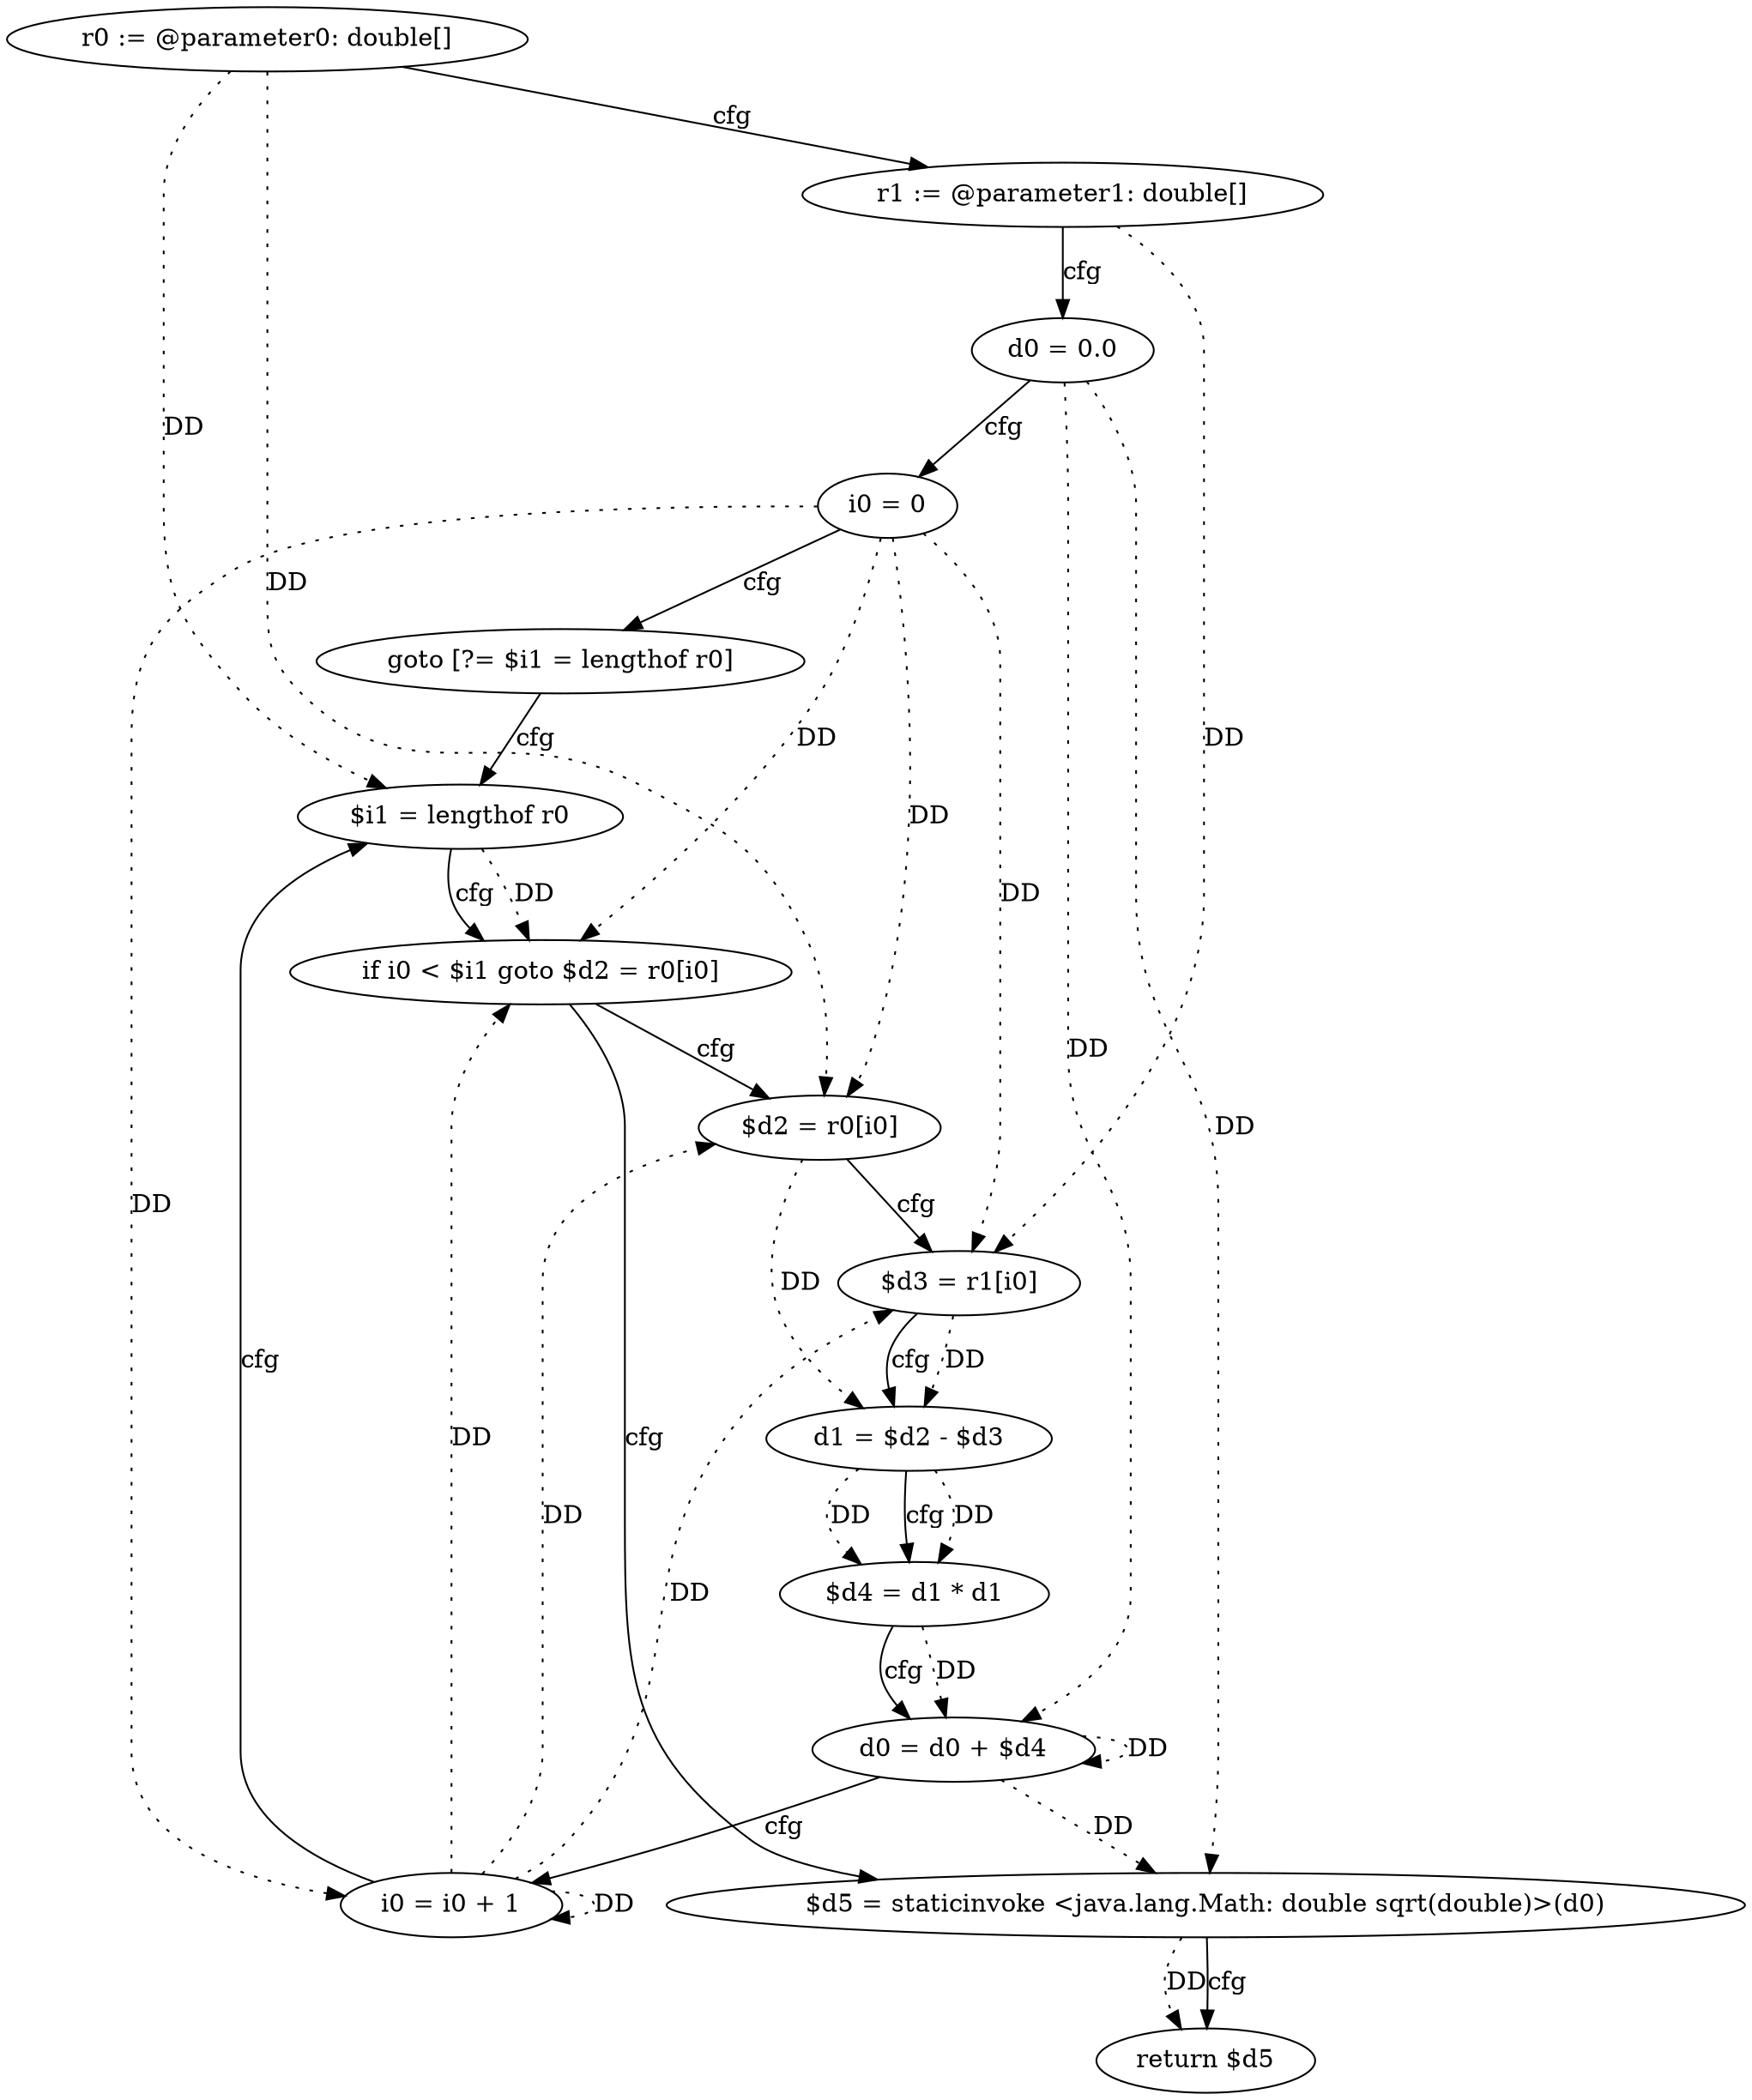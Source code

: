 digraph "distance" {
    "0" [label="r0 := @parameter0: double[]",];
    "1" [label="r1 := @parameter1: double[]",];
    "2" [label="d0 = 0.0",];
    "3" [label="i0 = 0",];
    "4" [label="goto [?= $i1 = lengthof r0]",];
    "5" [label="$d2 = r0[i0]",];
    "6" [label="$d3 = r1[i0]",];
    "7" [label="d1 = $d2 - $d3",];
    "8" [label="$d4 = d1 * d1",];
    "9" [label="d0 = d0 + $d4",];
    "10" [label="i0 = i0 + 1",];
    "11" [label="$i1 = lengthof r0",];
    "12" [label="if i0 < $i1 goto $d2 = r0[i0]",];
    "13" [label="$d5 = staticinvoke <java.lang.Math: double sqrt(double)>(d0)",];
    "14" [label="return $d5",];
    "0"->"5" [label="DD",style=dotted,];
    "0"->"11" [label="DD",style=dotted,];
    "1"->"6" [label="DD",style=dotted,];
    "2"->"9" [label="DD",style=dotted,];
    "2"->"13" [label="DD",style=dotted,];
    "3"->"5" [label="DD",style=dotted,];
    "3"->"6" [label="DD",style=dotted,];
    "3"->"10" [label="DD",style=dotted,];
    "3"->"12" [label="DD",style=dotted,];
    "5"->"7" [label="DD",style=dotted,];
    "6"->"7" [label="DD",style=dotted,];
    "7"->"8" [label="DD",style=dotted,];
    "7"->"8" [label="DD",style=dotted,];
    "8"->"9" [label="DD",style=dotted,];
    "9"->"9" [label="DD",style=dotted,];
    "9"->"13" [label="DD",style=dotted,];
    "10"->"5" [label="DD",style=dotted,];
    "10"->"6" [label="DD",style=dotted,];
    "10"->"10" [label="DD",style=dotted,];
    "10"->"12" [label="DD",style=dotted,];
    "11"->"12" [label="DD",style=dotted,];
    "13"->"14" [label="DD",style=dotted,];
    "0"->"1" [label="cfg",];
    "1"->"2" [label="cfg",];
    "2"->"3" [label="cfg",];
    "3"->"4" [label="cfg",];
    "4"->"11" [label="cfg",];
    "5"->"6" [label="cfg",];
    "6"->"7" [label="cfg",];
    "7"->"8" [label="cfg",];
    "8"->"9" [label="cfg",];
    "9"->"10" [label="cfg",];
    "10"->"11" [label="cfg",];
    "11"->"12" [label="cfg",];
    "12"->"13" [label="cfg",];
    "12"->"5" [label="cfg",];
    "13"->"14" [label="cfg",];
}
